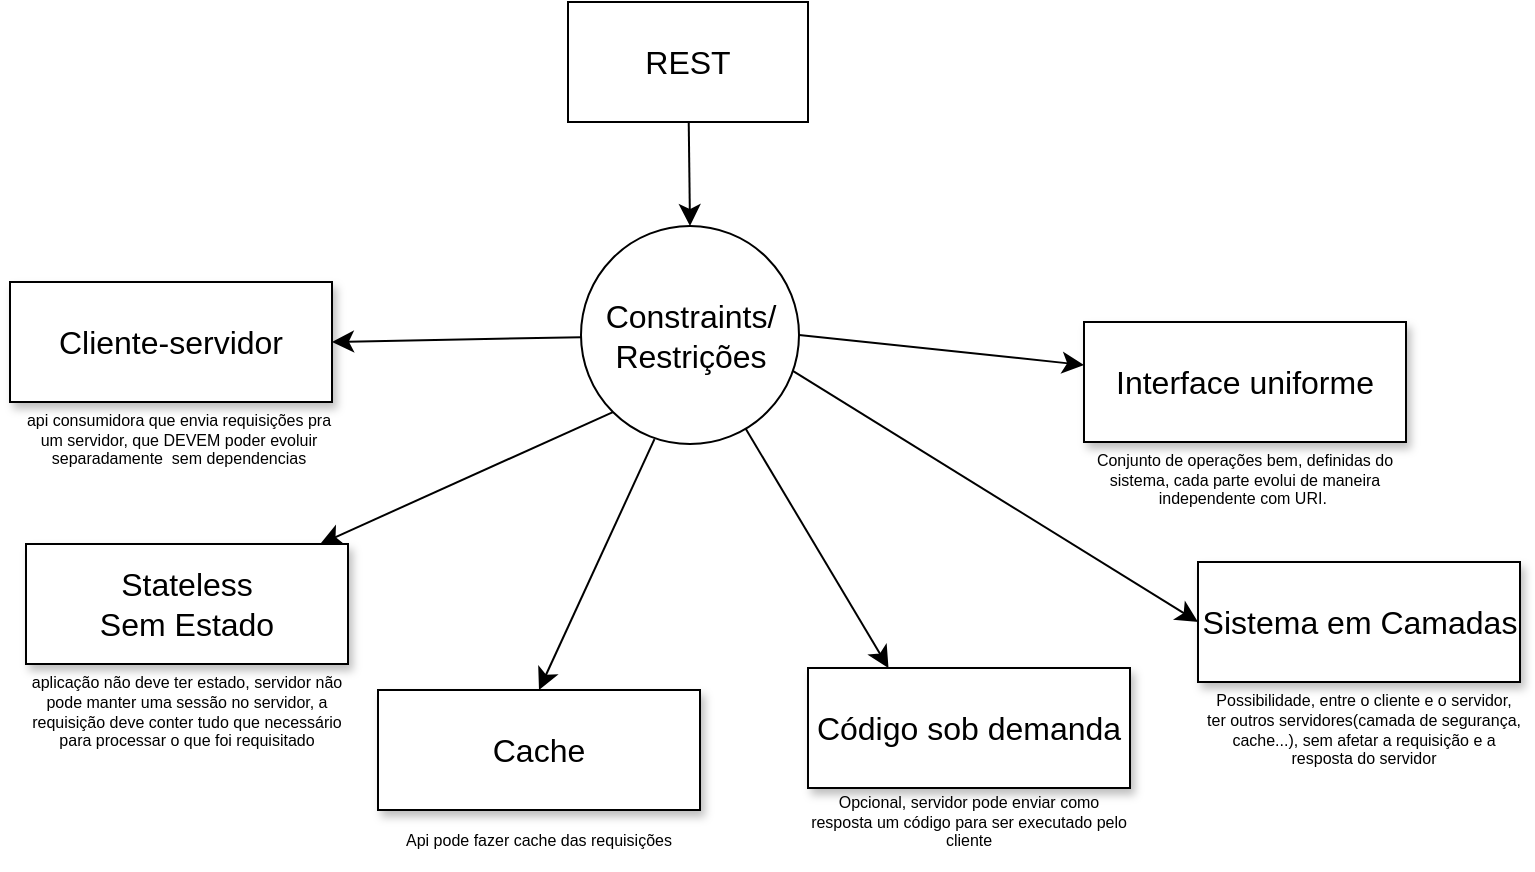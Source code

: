 <mxfile version="22.1.7" type="github">
  <diagram name="Página-1" id="ft11jRg1xc3LefrnFgGt">
    <mxGraphModel dx="2062" dy="996" grid="0" gridSize="10" guides="1" tooltips="1" connect="1" arrows="1" fold="1" page="0" pageScale="1" pageWidth="827" pageHeight="1169" math="0" shadow="0">
      <root>
        <mxCell id="0" />
        <mxCell id="1" parent="0" />
        <mxCell id="ovMwNEtyefO81-jU-git-1" value="" style="group;fontSize=16;" vertex="1" connectable="0" parent="1">
          <mxGeometry x="139" y="169" width="122" height="62" as="geometry" />
        </mxCell>
        <mxCell id="ovMwNEtyefO81-jU-git-2" value="REST" style="rounded=0;whiteSpace=wrap;html=1;fontSize=16;" vertex="1" parent="ovMwNEtyefO81-jU-git-1">
          <mxGeometry width="120" height="60" as="geometry" />
        </mxCell>
        <mxCell id="ovMwNEtyefO81-jU-git-18" style="edgeStyle=none;curved=1;rounded=0;orthogonalLoop=1;jettySize=auto;html=1;exitX=0;exitY=1;exitDx=0;exitDy=0;fontSize=12;startSize=8;endSize=8;" edge="1" parent="1" source="ovMwNEtyefO81-jU-git-3" target="ovMwNEtyefO81-jU-git-11">
          <mxGeometry relative="1" as="geometry" />
        </mxCell>
        <mxCell id="ovMwNEtyefO81-jU-git-19" style="edgeStyle=none;curved=1;rounded=0;orthogonalLoop=1;jettySize=auto;html=1;entryX=1;entryY=0.5;entryDx=0;entryDy=0;fontSize=12;startSize=8;endSize=8;" edge="1" parent="1" source="ovMwNEtyefO81-jU-git-3" target="ovMwNEtyefO81-jU-git-5">
          <mxGeometry relative="1" as="geometry" />
        </mxCell>
        <mxCell id="ovMwNEtyefO81-jU-git-22" style="edgeStyle=none;curved=1;rounded=0;orthogonalLoop=1;jettySize=auto;html=1;entryX=0.5;entryY=0;entryDx=0;entryDy=0;fontSize=12;startSize=8;endSize=8;exitX=0.337;exitY=0.978;exitDx=0;exitDy=0;exitPerimeter=0;" edge="1" parent="1" source="ovMwNEtyefO81-jU-git-3" target="ovMwNEtyefO81-jU-git-20">
          <mxGeometry relative="1" as="geometry">
            <mxPoint x="65.997" y="425.995" as="sourcePoint" />
          </mxGeometry>
        </mxCell>
        <mxCell id="ovMwNEtyefO81-jU-git-28" style="edgeStyle=none;curved=1;rounded=0;orthogonalLoop=1;jettySize=auto;html=1;exitX=1;exitY=0.5;exitDx=0;exitDy=0;fontSize=12;startSize=8;endSize=8;" edge="1" parent="1" source="ovMwNEtyefO81-jU-git-3" target="ovMwNEtyefO81-jU-git-23">
          <mxGeometry relative="1" as="geometry" />
        </mxCell>
        <mxCell id="ovMwNEtyefO81-jU-git-29" style="edgeStyle=none;curved=1;rounded=0;orthogonalLoop=1;jettySize=auto;html=1;exitX=0.968;exitY=0.662;exitDx=0;exitDy=0;entryX=0;entryY=0.5;entryDx=0;entryDy=0;fontSize=12;startSize=8;endSize=8;exitPerimeter=0;" edge="1" parent="1" source="ovMwNEtyefO81-jU-git-3" target="ovMwNEtyefO81-jU-git-26">
          <mxGeometry relative="1" as="geometry" />
        </mxCell>
        <mxCell id="ovMwNEtyefO81-jU-git-35" style="edgeStyle=none;curved=1;rounded=0;orthogonalLoop=1;jettySize=auto;html=1;entryX=0.25;entryY=0;entryDx=0;entryDy=0;fontSize=12;startSize=8;endSize=8;" edge="1" parent="1" source="ovMwNEtyefO81-jU-git-3" target="ovMwNEtyefO81-jU-git-33">
          <mxGeometry relative="1" as="geometry" />
        </mxCell>
        <mxCell id="ovMwNEtyefO81-jU-git-3" value="Constraints/&lt;br&gt;Restrições" style="ellipse;whiteSpace=wrap;html=1;aspect=fixed;fontSize=16;" vertex="1" parent="1">
          <mxGeometry x="145.5" y="281" width="109" height="109" as="geometry" />
        </mxCell>
        <mxCell id="ovMwNEtyefO81-jU-git-4" style="edgeStyle=none;curved=1;rounded=0;orthogonalLoop=1;jettySize=auto;html=1;entryX=0.5;entryY=0;entryDx=0;entryDy=0;fontSize=12;startSize=8;endSize=8;" edge="1" parent="1" source="ovMwNEtyefO81-jU-git-2" target="ovMwNEtyefO81-jU-git-3">
          <mxGeometry relative="1" as="geometry" />
        </mxCell>
        <mxCell id="ovMwNEtyefO81-jU-git-5" value="Cliente-servidor" style="rounded=0;whiteSpace=wrap;html=1;shadow=1;fontSize=16;" vertex="1" parent="1">
          <mxGeometry x="-140" y="309" width="161" height="60" as="geometry" />
        </mxCell>
        <mxCell id="ovMwNEtyefO81-jU-git-7" value="api consumidora que envia requisições pra um servidor, que DEVEM poder evoluir separadamente  sem dependencias" style="text;strokeColor=none;fillColor=none;align=center;verticalAlign=middle;whiteSpace=wrap;rounded=0;fontSize=8;spacingTop=0;labelBackgroundColor=none;" vertex="1" parent="1">
          <mxGeometry x="-136" y="373" width="161" height="30" as="geometry" />
        </mxCell>
        <mxCell id="ovMwNEtyefO81-jU-git-11" value="Stateless&lt;br&gt;Sem Estado" style="rounded=0;whiteSpace=wrap;html=1;shadow=1;fontSize=16;" vertex="1" parent="1">
          <mxGeometry x="-132" y="440" width="161" height="60" as="geometry" />
        </mxCell>
        <mxCell id="ovMwNEtyefO81-jU-git-12" value="aplicação não deve ter estado, servidor não pode manter uma sessão no servidor, a requisição deve conter tudo que necessário para processar o que foi requisitado" style="text;strokeColor=none;fillColor=none;align=center;verticalAlign=middle;whiteSpace=wrap;rounded=0;fontSize=8;spacingTop=0;labelBackgroundColor=none;" vertex="1" parent="1">
          <mxGeometry x="-132" y="509" width="161" height="30" as="geometry" />
        </mxCell>
        <mxCell id="ovMwNEtyefO81-jU-git-20" value="Cache" style="rounded=0;whiteSpace=wrap;html=1;shadow=1;fontSize=16;" vertex="1" parent="1">
          <mxGeometry x="44.0" y="513" width="161" height="60" as="geometry" />
        </mxCell>
        <mxCell id="ovMwNEtyefO81-jU-git-21" value="Api pode fazer cache das requisições" style="text;strokeColor=none;fillColor=none;align=center;verticalAlign=middle;whiteSpace=wrap;rounded=0;fontSize=8;spacingTop=0;labelBackgroundColor=none;" vertex="1" parent="1">
          <mxGeometry x="44.0" y="573" width="161" height="30" as="geometry" />
        </mxCell>
        <mxCell id="ovMwNEtyefO81-jU-git-23" value="Interface uniforme" style="rounded=0;whiteSpace=wrap;html=1;shadow=1;fontSize=16;" vertex="1" parent="1">
          <mxGeometry x="397" y="329" width="161" height="60" as="geometry" />
        </mxCell>
        <mxCell id="ovMwNEtyefO81-jU-git-24" value="Conjunto de operações bem, definidas do sistema, cada parte evolui de maneira independente com URI. " style="text;strokeColor=none;fillColor=none;align=center;verticalAlign=middle;whiteSpace=wrap;rounded=0;fontSize=8;spacingTop=0;labelBackgroundColor=none;" vertex="1" parent="1">
          <mxGeometry x="397" y="393" width="161" height="30" as="geometry" />
        </mxCell>
        <mxCell id="ovMwNEtyefO81-jU-git-26" value="Sistema em Camadas" style="rounded=0;whiteSpace=wrap;html=1;shadow=1;fontSize=16;spacingLeft=1;" vertex="1" parent="1">
          <mxGeometry x="454" y="449" width="161" height="60" as="geometry" />
        </mxCell>
        <mxCell id="ovMwNEtyefO81-jU-git-27" value="Possibilidade, entre o cliente e o servidor, ter outros servidores(camada de segurança, cache...), sem afetar a requisição e a resposta do servidor" style="text;strokeColor=none;fillColor=none;align=center;verticalAlign=middle;whiteSpace=wrap;rounded=0;fontSize=8;spacingTop=0;labelBackgroundColor=none;spacingLeft=1;" vertex="1" parent="1">
          <mxGeometry x="456" y="518" width="161" height="30" as="geometry" />
        </mxCell>
        <mxCell id="ovMwNEtyefO81-jU-git-33" value="Código sob demanda" style="rounded=0;whiteSpace=wrap;html=1;shadow=1;fontSize=16;" vertex="1" parent="1">
          <mxGeometry x="259" y="502" width="161" height="60" as="geometry" />
        </mxCell>
        <mxCell id="ovMwNEtyefO81-jU-git-34" value="Opcional, servidor pode enviar como resposta um código para ser executado pelo cliente" style="text;strokeColor=none;fillColor=none;align=center;verticalAlign=middle;whiteSpace=wrap;rounded=0;fontSize=8;spacingTop=0;labelBackgroundColor=none;" vertex="1" parent="1">
          <mxGeometry x="259" y="564" width="161" height="30" as="geometry" />
        </mxCell>
      </root>
    </mxGraphModel>
  </diagram>
</mxfile>
